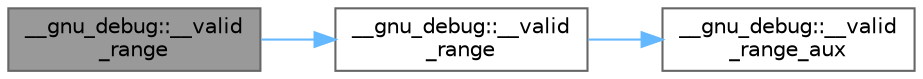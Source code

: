 digraph "__gnu_debug::__valid_range"
{
 // LATEX_PDF_SIZE
  bgcolor="transparent";
  edge [fontname=Helvetica,fontsize=10,labelfontname=Helvetica,labelfontsize=10];
  node [fontname=Helvetica,fontsize=10,shape=box,height=0.2,width=0.4];
  rankdir="LR";
  Node1 [id="Node000001",label="__gnu_debug::__valid\l_range",height=0.2,width=0.4,color="gray40", fillcolor="grey60", style="filled", fontcolor="black",tooltip=" "];
  Node1 -> Node2 [id="edge5_Node000001_Node000002",color="steelblue1",style="solid",tooltip=" "];
  Node2 [id="Node000002",label="__gnu_debug::__valid\l_range",height=0.2,width=0.4,color="grey40", fillcolor="white", style="filled",URL="$namespace____gnu__debug.html#a9572a31ecdf84000cb4a07f30b49fc7a",tooltip=" "];
  Node2 -> Node3 [id="edge6_Node000002_Node000003",color="steelblue1",style="solid",tooltip=" "];
  Node3 [id="Node000003",label="__gnu_debug::__valid\l_range_aux",height=0.2,width=0.4,color="grey40", fillcolor="white", style="filled",URL="$namespace____gnu__debug.html#afdeb094e78af635bfe2a0181fb79f905",tooltip=" "];
}
